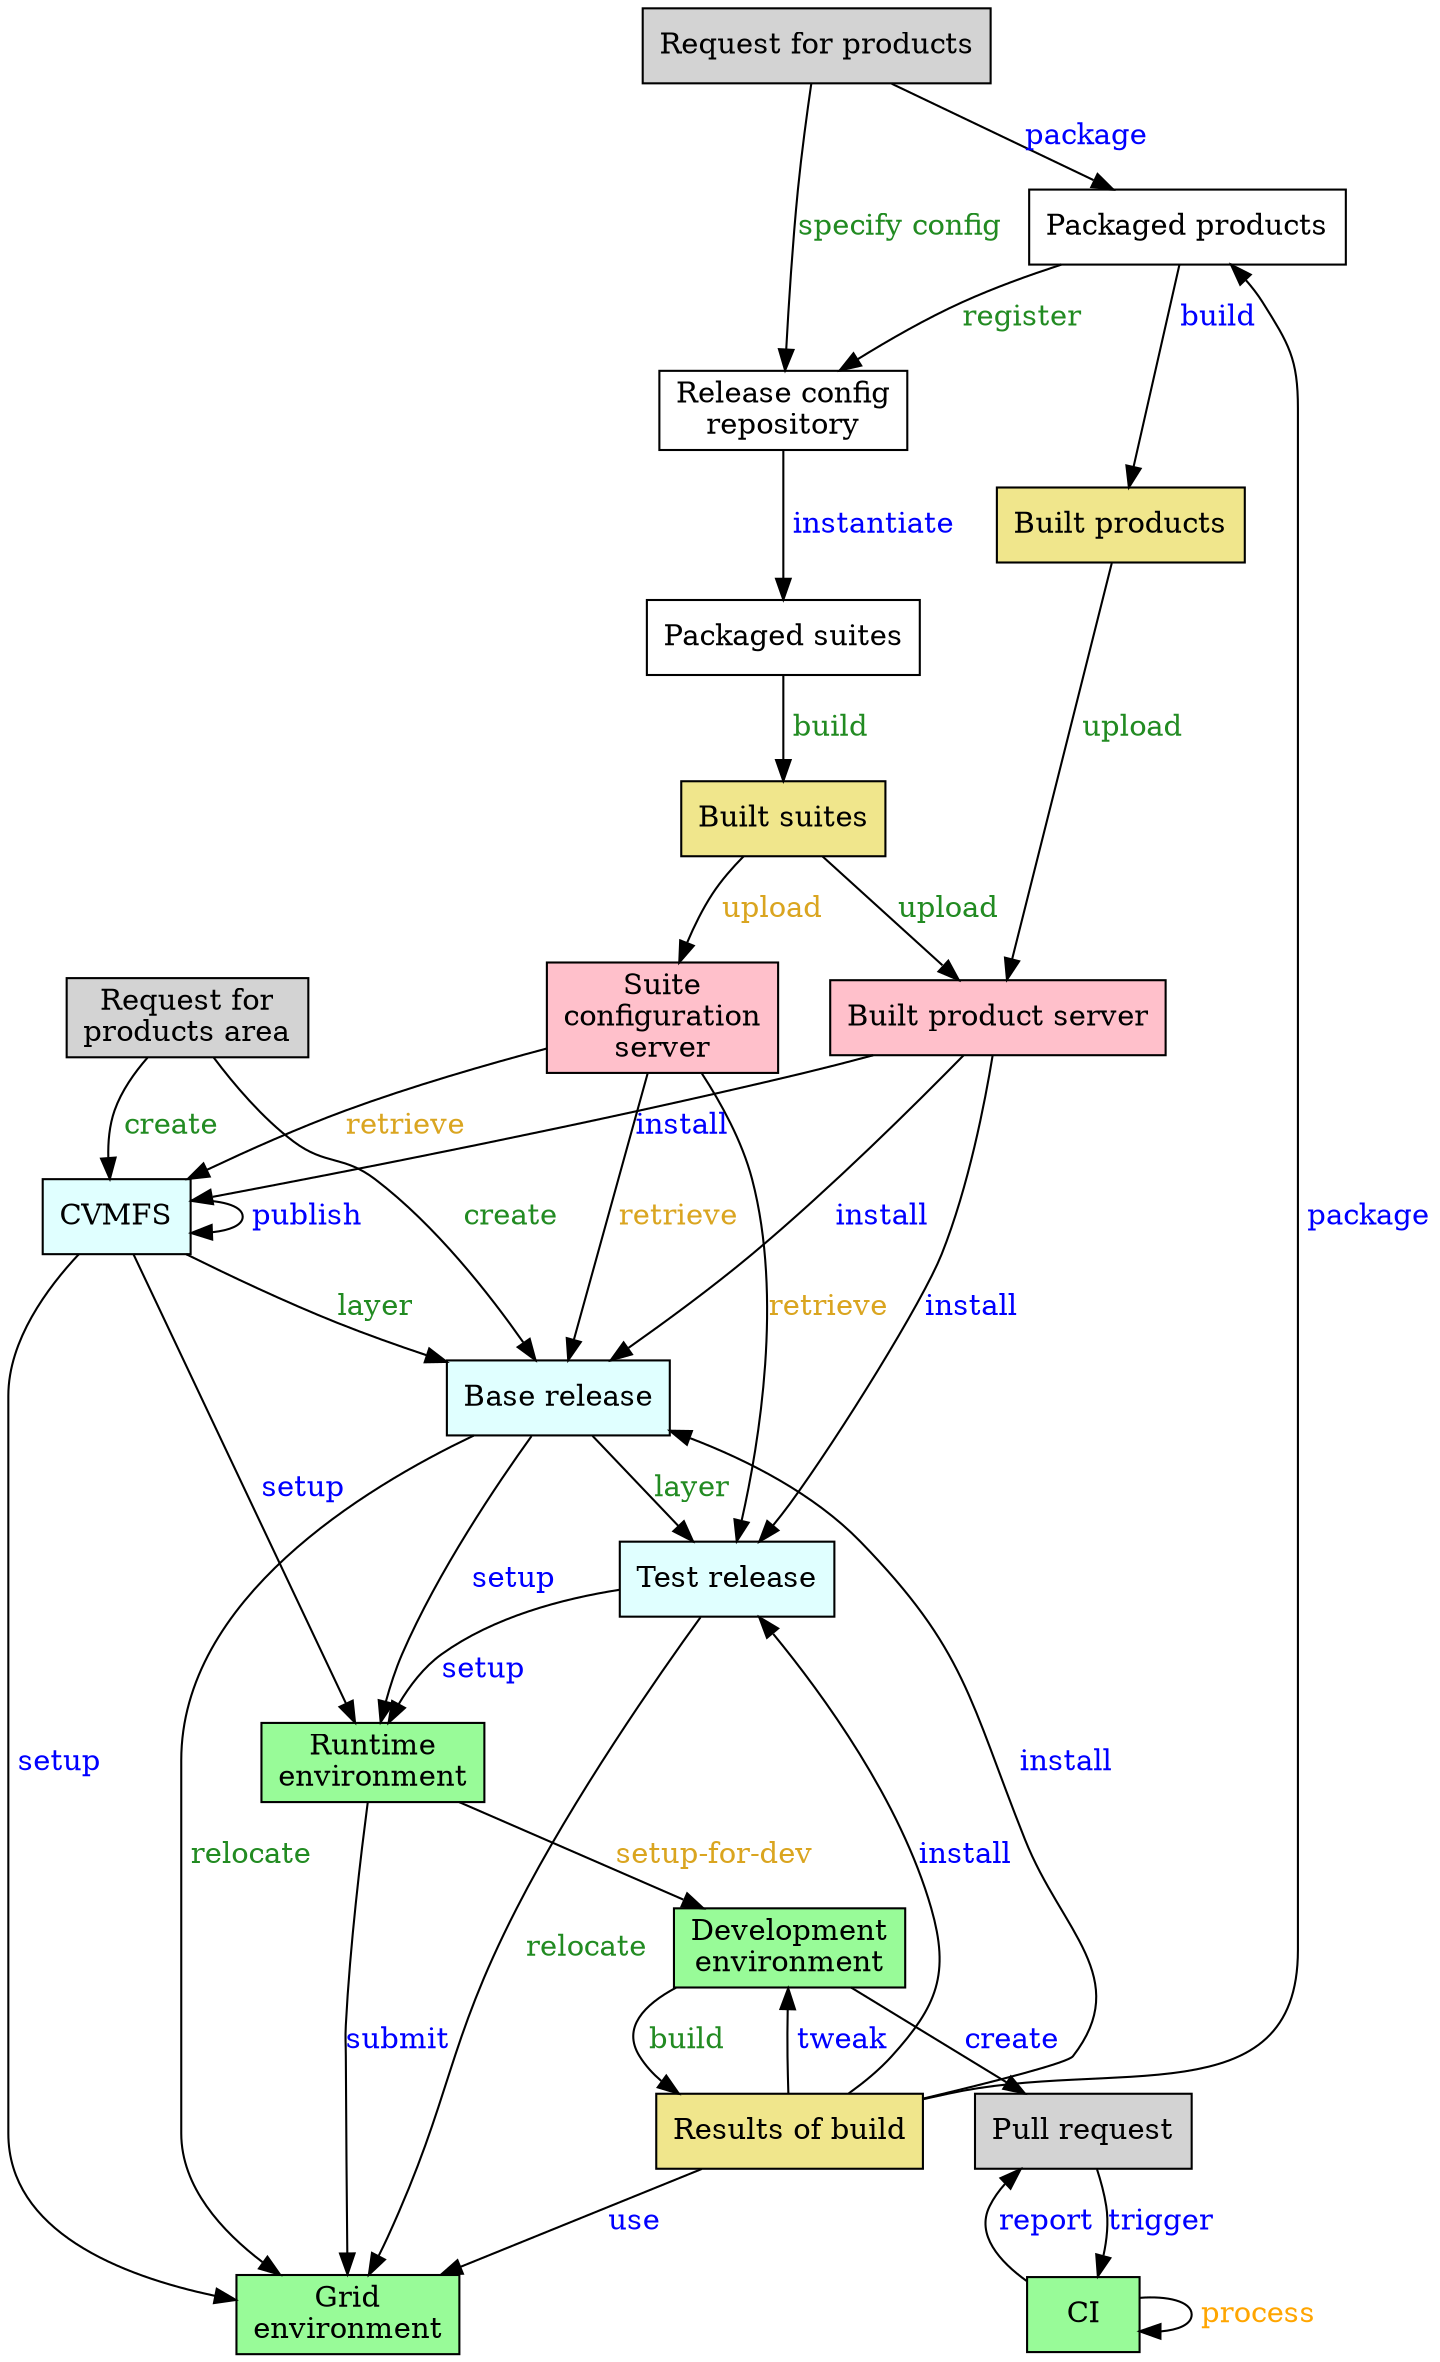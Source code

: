 digraph test {

  node [shape="rectangle"]
  nodesep=0.35

  request [label="Request for products", style=filled, fillcolor=lightgray]
  request_for_products_area [label="Request for\nproducts area", style=filled, fillcolor=lightgray]
  packaged_products [label="Packaged products"]
  scisoft [label="Built product server", style=filled, fillcolor=pink]
  suite_config_server [label="Suite\nconfiguration\nserver", style=filled, fillcolor=pink]
  build [label="Built products", style=filled, fillcolor=khaki]
  built_env [label="Built suites", style=filled, fillcolor=khaki]
  packaged_suites [label="Packaged suites"]
  release_config [label="Release config\nrepository"]
  developed [label="Results of build", style=filled, fillcolor=khaki]
  local_install [label="Base release", style=filled, fillcolor=lightcyan]
  test_release [label="Test release", style=filled, fillcolor=lightcyan]
  CVMFS [style=filled, fillcolor=lightcyan]
  runtime [label="Runtime\nenvironment", style=filled, fillcolor=palegreen]
  grid [label="Grid\nenvironment", style=filled, fillcolor=palegreen]
  development [label="Development\nenvironment", style=filled, fillcolor=palegreen]
  PR [label="Pull request", style=filled, fillcolor=lightgray]
  CI [style=filled, fillcolor=palegreen]

  CVMFS -> grid [label=" setup", fontcolor=blue]
  CVMFS -> runtime [label=" setup", fontcolor=blue]
  CVMFS -> local_install [label="layer", fontcolor=forestgreen]
  CVMFS -> CVMFS [label=" publish", fontcolor=blue]
  build -> scisoft [label=" upload", fontcolor=forestgreen]
  local_install -> grid [label=" relocate", fontcolor=forestgreen]
  local_install -> runtime [label=" setup", fontcolor=blue]
  local_install -> test_release[label="layer", fontcolor=forestgreen]
  packaged_products -> build [label=" build", fontcolor=blue]
  packaged_products -> release_config [label="register", fontcolor=forestgreen]
  packaged_suites -> built_env [label=" build", fontcolor=forestgreen]
  built_env -> scisoft [label="upload", fontcolor=forestgreen]
  built_env -> suite_config_server [label=" upload", fontcolor=goldenrod]
  release_config -> packaged_suites [label = " instantiate", fontcolor=blue]
  request -> packaged_products [label="package", fontcolor=blue]
  request -> release_config [label="specify config", fontcolor=forestgreen]
  request_for_products_area -> CVMFS [label=" create", fontcolor=forestgreen]
  request_for_products_area -> local_install [label=" create", fontcolor=forestgreen]
  scisoft -> CVMFS [label="install", fontcolor=blue]
  scisoft -> local_install [label="install", fontcolor=blue]
  scisoft -> test_release [label="install", fontcolor=blue]
  suite_config_server -> CVMFS [label="retrieve", fontcolor=goldenrod]
  suite_config_server -> local_install [label="retrieve", fontcolor=goldenrod]
  suite_config_server -> test_release [label="retrieve", fontcolor=goldenrod]
  test_release -> grid [label=" relocate", fontcolor=forestgreen]
  test_release -> runtime [label="setup", fontcolor=blue]
  runtime -> development [label=" setup-for-dev", fontcolor=goldenrod]
  runtime -> grid [label="submit", fontcolor=blue]
  development -> developed [label=" build", fontcolor=forestgreen]
  development -> PR [label="create", fontcolor=blue]
  PR -> CI [label="trigger", fontcolor=blue]
  CI -> CI [label=" process", fontcolor=orange]
  CI -> PR [label=" report", fontcolor=blue]
  developed -> development [label=" tweak", fontcolor=blue]
  developed -> local_install [label=" install", fontcolor=blue]
  developed -> grid [label="use", fontcolor=blue]
  developed -> packaged_products [label=" package", fontcolor=blue]
  developed -> test_release [label="install", fontcolor=blue]
}
